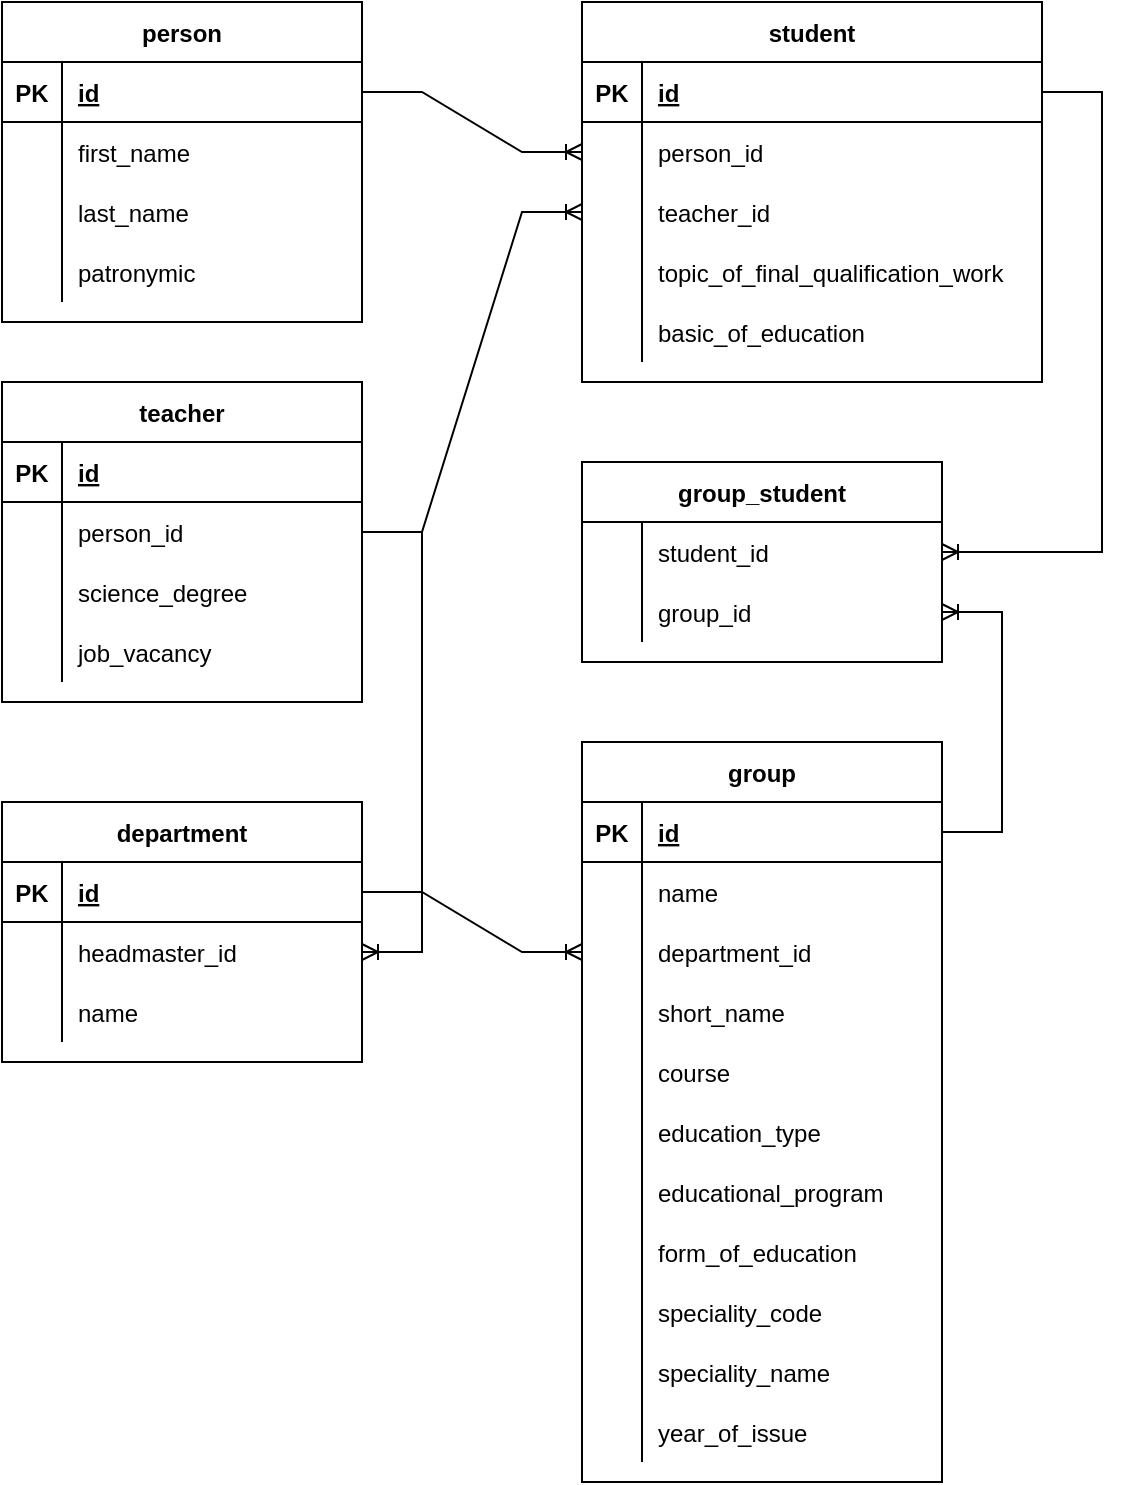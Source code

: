 <mxfile version="18.0.7" type="browser"><diagram id="2r8cOg1yitxSAJznLaby" name="Page-1"><mxGraphModel dx="1102" dy="614" grid="1" gridSize="10" guides="1" tooltips="1" connect="1" arrows="1" fold="1" page="1" pageScale="1" pageWidth="850" pageHeight="1100" math="0" shadow="0"><root><mxCell id="0"/><mxCell id="1" parent="0"/><mxCell id="mcve5sLpub2VLEiN9Zec-1" value="person" style="shape=table;startSize=30;container=1;collapsible=1;childLayout=tableLayout;fixedRows=1;rowLines=0;fontStyle=1;align=center;resizeLast=1;" parent="1" vertex="1"><mxGeometry x="40" y="50" width="180" height="160" as="geometry"/></mxCell><mxCell id="mcve5sLpub2VLEiN9Zec-2" value="" style="shape=tableRow;horizontal=0;startSize=0;swimlaneHead=0;swimlaneBody=0;fillColor=none;collapsible=0;dropTarget=0;points=[[0,0.5],[1,0.5]];portConstraint=eastwest;top=0;left=0;right=0;bottom=1;" parent="mcve5sLpub2VLEiN9Zec-1" vertex="1"><mxGeometry y="30" width="180" height="30" as="geometry"/></mxCell><mxCell id="mcve5sLpub2VLEiN9Zec-3" value="PK" style="shape=partialRectangle;connectable=0;fillColor=none;top=0;left=0;bottom=0;right=0;fontStyle=1;overflow=hidden;" parent="mcve5sLpub2VLEiN9Zec-2" vertex="1"><mxGeometry width="30" height="30" as="geometry"><mxRectangle width="30" height="30" as="alternateBounds"/></mxGeometry></mxCell><mxCell id="mcve5sLpub2VLEiN9Zec-4" value="id" style="shape=partialRectangle;connectable=0;fillColor=none;top=0;left=0;bottom=0;right=0;align=left;spacingLeft=6;fontStyle=5;overflow=hidden;" parent="mcve5sLpub2VLEiN9Zec-2" vertex="1"><mxGeometry x="30" width="150" height="30" as="geometry"><mxRectangle width="150" height="30" as="alternateBounds"/></mxGeometry></mxCell><mxCell id="mcve5sLpub2VLEiN9Zec-5" value="" style="shape=tableRow;horizontal=0;startSize=0;swimlaneHead=0;swimlaneBody=0;fillColor=none;collapsible=0;dropTarget=0;points=[[0,0.5],[1,0.5]];portConstraint=eastwest;top=0;left=0;right=0;bottom=0;" parent="mcve5sLpub2VLEiN9Zec-1" vertex="1"><mxGeometry y="60" width="180" height="30" as="geometry"/></mxCell><mxCell id="mcve5sLpub2VLEiN9Zec-6" value="" style="shape=partialRectangle;connectable=0;fillColor=none;top=0;left=0;bottom=0;right=0;editable=1;overflow=hidden;" parent="mcve5sLpub2VLEiN9Zec-5" vertex="1"><mxGeometry width="30" height="30" as="geometry"><mxRectangle width="30" height="30" as="alternateBounds"/></mxGeometry></mxCell><mxCell id="mcve5sLpub2VLEiN9Zec-7" value="first_name" style="shape=partialRectangle;connectable=0;fillColor=none;top=0;left=0;bottom=0;right=0;align=left;spacingLeft=6;overflow=hidden;" parent="mcve5sLpub2VLEiN9Zec-5" vertex="1"><mxGeometry x="30" width="150" height="30" as="geometry"><mxRectangle width="150" height="30" as="alternateBounds"/></mxGeometry></mxCell><mxCell id="mcve5sLpub2VLEiN9Zec-8" value="" style="shape=tableRow;horizontal=0;startSize=0;swimlaneHead=0;swimlaneBody=0;fillColor=none;collapsible=0;dropTarget=0;points=[[0,0.5],[1,0.5]];portConstraint=eastwest;top=0;left=0;right=0;bottom=0;" parent="mcve5sLpub2VLEiN9Zec-1" vertex="1"><mxGeometry y="90" width="180" height="30" as="geometry"/></mxCell><mxCell id="mcve5sLpub2VLEiN9Zec-9" value="" style="shape=partialRectangle;connectable=0;fillColor=none;top=0;left=0;bottom=0;right=0;editable=1;overflow=hidden;" parent="mcve5sLpub2VLEiN9Zec-8" vertex="1"><mxGeometry width="30" height="30" as="geometry"><mxRectangle width="30" height="30" as="alternateBounds"/></mxGeometry></mxCell><mxCell id="mcve5sLpub2VLEiN9Zec-10" value="last_name" style="shape=partialRectangle;connectable=0;fillColor=none;top=0;left=0;bottom=0;right=0;align=left;spacingLeft=6;overflow=hidden;" parent="mcve5sLpub2VLEiN9Zec-8" vertex="1"><mxGeometry x="30" width="150" height="30" as="geometry"><mxRectangle width="150" height="30" as="alternateBounds"/></mxGeometry></mxCell><mxCell id="mcve5sLpub2VLEiN9Zec-11" value="" style="shape=tableRow;horizontal=0;startSize=0;swimlaneHead=0;swimlaneBody=0;fillColor=none;collapsible=0;dropTarget=0;points=[[0,0.5],[1,0.5]];portConstraint=eastwest;top=0;left=0;right=0;bottom=0;" parent="mcve5sLpub2VLEiN9Zec-1" vertex="1"><mxGeometry y="120" width="180" height="30" as="geometry"/></mxCell><mxCell id="mcve5sLpub2VLEiN9Zec-12" value="" style="shape=partialRectangle;connectable=0;fillColor=none;top=0;left=0;bottom=0;right=0;editable=1;overflow=hidden;" parent="mcve5sLpub2VLEiN9Zec-11" vertex="1"><mxGeometry width="30" height="30" as="geometry"><mxRectangle width="30" height="30" as="alternateBounds"/></mxGeometry></mxCell><mxCell id="mcve5sLpub2VLEiN9Zec-13" value="patronymic" style="shape=partialRectangle;connectable=0;fillColor=none;top=0;left=0;bottom=0;right=0;align=left;spacingLeft=6;overflow=hidden;" parent="mcve5sLpub2VLEiN9Zec-11" vertex="1"><mxGeometry x="30" width="150" height="30" as="geometry"><mxRectangle width="150" height="30" as="alternateBounds"/></mxGeometry></mxCell><mxCell id="mcve5sLpub2VLEiN9Zec-27" value="teacher" style="shape=table;startSize=30;container=1;collapsible=1;childLayout=tableLayout;fixedRows=1;rowLines=0;fontStyle=1;align=center;resizeLast=1;" parent="1" vertex="1"><mxGeometry x="40" y="240" width="180" height="160" as="geometry"/></mxCell><mxCell id="mcve5sLpub2VLEiN9Zec-28" value="" style="shape=tableRow;horizontal=0;startSize=0;swimlaneHead=0;swimlaneBody=0;fillColor=none;collapsible=0;dropTarget=0;points=[[0,0.5],[1,0.5]];portConstraint=eastwest;top=0;left=0;right=0;bottom=1;" parent="mcve5sLpub2VLEiN9Zec-27" vertex="1"><mxGeometry y="30" width="180" height="30" as="geometry"/></mxCell><mxCell id="mcve5sLpub2VLEiN9Zec-29" value="PK" style="shape=partialRectangle;connectable=0;fillColor=none;top=0;left=0;bottom=0;right=0;fontStyle=1;overflow=hidden;" parent="mcve5sLpub2VLEiN9Zec-28" vertex="1"><mxGeometry width="30" height="30" as="geometry"><mxRectangle width="30" height="30" as="alternateBounds"/></mxGeometry></mxCell><mxCell id="mcve5sLpub2VLEiN9Zec-30" value="id" style="shape=partialRectangle;connectable=0;fillColor=none;top=0;left=0;bottom=0;right=0;align=left;spacingLeft=6;fontStyle=5;overflow=hidden;" parent="mcve5sLpub2VLEiN9Zec-28" vertex="1"><mxGeometry x="30" width="150" height="30" as="geometry"><mxRectangle width="150" height="30" as="alternateBounds"/></mxGeometry></mxCell><mxCell id="mcve5sLpub2VLEiN9Zec-31" value="" style="shape=tableRow;horizontal=0;startSize=0;swimlaneHead=0;swimlaneBody=0;fillColor=none;collapsible=0;dropTarget=0;points=[[0,0.5],[1,0.5]];portConstraint=eastwest;top=0;left=0;right=0;bottom=0;" parent="mcve5sLpub2VLEiN9Zec-27" vertex="1"><mxGeometry y="60" width="180" height="30" as="geometry"/></mxCell><mxCell id="mcve5sLpub2VLEiN9Zec-32" value="" style="shape=partialRectangle;connectable=0;fillColor=none;top=0;left=0;bottom=0;right=0;editable=1;overflow=hidden;" parent="mcve5sLpub2VLEiN9Zec-31" vertex="1"><mxGeometry width="30" height="30" as="geometry"><mxRectangle width="30" height="30" as="alternateBounds"/></mxGeometry></mxCell><mxCell id="mcve5sLpub2VLEiN9Zec-33" value="person_id" style="shape=partialRectangle;connectable=0;fillColor=none;top=0;left=0;bottom=0;right=0;align=left;spacingLeft=6;overflow=hidden;" parent="mcve5sLpub2VLEiN9Zec-31" vertex="1"><mxGeometry x="30" width="150" height="30" as="geometry"><mxRectangle width="150" height="30" as="alternateBounds"/></mxGeometry></mxCell><mxCell id="mcve5sLpub2VLEiN9Zec-34" value="" style="shape=tableRow;horizontal=0;startSize=0;swimlaneHead=0;swimlaneBody=0;fillColor=none;collapsible=0;dropTarget=0;points=[[0,0.5],[1,0.5]];portConstraint=eastwest;top=0;left=0;right=0;bottom=0;" parent="mcve5sLpub2VLEiN9Zec-27" vertex="1"><mxGeometry y="90" width="180" height="30" as="geometry"/></mxCell><mxCell id="mcve5sLpub2VLEiN9Zec-35" value="" style="shape=partialRectangle;connectable=0;fillColor=none;top=0;left=0;bottom=0;right=0;editable=1;overflow=hidden;" parent="mcve5sLpub2VLEiN9Zec-34" vertex="1"><mxGeometry width="30" height="30" as="geometry"><mxRectangle width="30" height="30" as="alternateBounds"/></mxGeometry></mxCell><mxCell id="mcve5sLpub2VLEiN9Zec-36" value="science_degree" style="shape=partialRectangle;connectable=0;fillColor=none;top=0;left=0;bottom=0;right=0;align=left;spacingLeft=6;overflow=hidden;" parent="mcve5sLpub2VLEiN9Zec-34" vertex="1"><mxGeometry x="30" width="150" height="30" as="geometry"><mxRectangle width="150" height="30" as="alternateBounds"/></mxGeometry></mxCell><mxCell id="mcve5sLpub2VLEiN9Zec-37" value="" style="shape=tableRow;horizontal=0;startSize=0;swimlaneHead=0;swimlaneBody=0;fillColor=none;collapsible=0;dropTarget=0;points=[[0,0.5],[1,0.5]];portConstraint=eastwest;top=0;left=0;right=0;bottom=0;" parent="mcve5sLpub2VLEiN9Zec-27" vertex="1"><mxGeometry y="120" width="180" height="30" as="geometry"/></mxCell><mxCell id="mcve5sLpub2VLEiN9Zec-38" value="" style="shape=partialRectangle;connectable=0;fillColor=none;top=0;left=0;bottom=0;right=0;editable=1;overflow=hidden;" parent="mcve5sLpub2VLEiN9Zec-37" vertex="1"><mxGeometry width="30" height="30" as="geometry"><mxRectangle width="30" height="30" as="alternateBounds"/></mxGeometry></mxCell><mxCell id="mcve5sLpub2VLEiN9Zec-39" value="job_vacancy" style="shape=partialRectangle;connectable=0;fillColor=none;top=0;left=0;bottom=0;right=0;align=left;spacingLeft=6;overflow=hidden;" parent="mcve5sLpub2VLEiN9Zec-37" vertex="1"><mxGeometry x="30" width="150" height="30" as="geometry"><mxRectangle width="150" height="30" as="alternateBounds"/></mxGeometry></mxCell><mxCell id="mcve5sLpub2VLEiN9Zec-40" value="student" style="shape=table;startSize=30;container=1;collapsible=1;childLayout=tableLayout;fixedRows=1;rowLines=0;fontStyle=1;align=center;resizeLast=1;" parent="1" vertex="1"><mxGeometry x="330" y="50" width="230" height="190" as="geometry"/></mxCell><mxCell id="mcve5sLpub2VLEiN9Zec-41" value="" style="shape=tableRow;horizontal=0;startSize=0;swimlaneHead=0;swimlaneBody=0;fillColor=none;collapsible=0;dropTarget=0;points=[[0,0.5],[1,0.5]];portConstraint=eastwest;top=0;left=0;right=0;bottom=1;" parent="mcve5sLpub2VLEiN9Zec-40" vertex="1"><mxGeometry y="30" width="230" height="30" as="geometry"/></mxCell><mxCell id="mcve5sLpub2VLEiN9Zec-42" value="PK" style="shape=partialRectangle;connectable=0;fillColor=none;top=0;left=0;bottom=0;right=0;fontStyle=1;overflow=hidden;" parent="mcve5sLpub2VLEiN9Zec-41" vertex="1"><mxGeometry width="30" height="30" as="geometry"><mxRectangle width="30" height="30" as="alternateBounds"/></mxGeometry></mxCell><mxCell id="mcve5sLpub2VLEiN9Zec-43" value="id" style="shape=partialRectangle;connectable=0;fillColor=none;top=0;left=0;bottom=0;right=0;align=left;spacingLeft=6;fontStyle=5;overflow=hidden;" parent="mcve5sLpub2VLEiN9Zec-41" vertex="1"><mxGeometry x="30" width="200" height="30" as="geometry"><mxRectangle width="200" height="30" as="alternateBounds"/></mxGeometry></mxCell><mxCell id="mcve5sLpub2VLEiN9Zec-44" value="" style="shape=tableRow;horizontal=0;startSize=0;swimlaneHead=0;swimlaneBody=0;fillColor=none;collapsible=0;dropTarget=0;points=[[0,0.5],[1,0.5]];portConstraint=eastwest;top=0;left=0;right=0;bottom=0;" parent="mcve5sLpub2VLEiN9Zec-40" vertex="1"><mxGeometry y="60" width="230" height="30" as="geometry"/></mxCell><mxCell id="mcve5sLpub2VLEiN9Zec-45" value="" style="shape=partialRectangle;connectable=0;fillColor=none;top=0;left=0;bottom=0;right=0;editable=1;overflow=hidden;" parent="mcve5sLpub2VLEiN9Zec-44" vertex="1"><mxGeometry width="30" height="30" as="geometry"><mxRectangle width="30" height="30" as="alternateBounds"/></mxGeometry></mxCell><mxCell id="mcve5sLpub2VLEiN9Zec-46" value="person_id" style="shape=partialRectangle;connectable=0;fillColor=none;top=0;left=0;bottom=0;right=0;align=left;spacingLeft=6;overflow=hidden;" parent="mcve5sLpub2VLEiN9Zec-44" vertex="1"><mxGeometry x="30" width="200" height="30" as="geometry"><mxRectangle width="200" height="30" as="alternateBounds"/></mxGeometry></mxCell><mxCell id="mcve5sLpub2VLEiN9Zec-47" value="" style="shape=tableRow;horizontal=0;startSize=0;swimlaneHead=0;swimlaneBody=0;fillColor=none;collapsible=0;dropTarget=0;points=[[0,0.5],[1,0.5]];portConstraint=eastwest;top=0;left=0;right=0;bottom=0;" parent="mcve5sLpub2VLEiN9Zec-40" vertex="1"><mxGeometry y="90" width="230" height="30" as="geometry"/></mxCell><mxCell id="mcve5sLpub2VLEiN9Zec-48" value="" style="shape=partialRectangle;connectable=0;fillColor=none;top=0;left=0;bottom=0;right=0;editable=1;overflow=hidden;" parent="mcve5sLpub2VLEiN9Zec-47" vertex="1"><mxGeometry width="30" height="30" as="geometry"><mxRectangle width="30" height="30" as="alternateBounds"/></mxGeometry></mxCell><mxCell id="mcve5sLpub2VLEiN9Zec-49" value="teacher_id" style="shape=partialRectangle;connectable=0;fillColor=none;top=0;left=0;bottom=0;right=0;align=left;spacingLeft=6;overflow=hidden;" parent="mcve5sLpub2VLEiN9Zec-47" vertex="1"><mxGeometry x="30" width="200" height="30" as="geometry"><mxRectangle width="200" height="30" as="alternateBounds"/></mxGeometry></mxCell><mxCell id="mcve5sLpub2VLEiN9Zec-50" value="" style="shape=tableRow;horizontal=0;startSize=0;swimlaneHead=0;swimlaneBody=0;fillColor=none;collapsible=0;dropTarget=0;points=[[0,0.5],[1,0.5]];portConstraint=eastwest;top=0;left=0;right=0;bottom=0;" parent="mcve5sLpub2VLEiN9Zec-40" vertex="1"><mxGeometry y="120" width="230" height="30" as="geometry"/></mxCell><mxCell id="mcve5sLpub2VLEiN9Zec-51" value="" style="shape=partialRectangle;connectable=0;fillColor=none;top=0;left=0;bottom=0;right=0;editable=1;overflow=hidden;" parent="mcve5sLpub2VLEiN9Zec-50" vertex="1"><mxGeometry width="30" height="30" as="geometry"><mxRectangle width="30" height="30" as="alternateBounds"/></mxGeometry></mxCell><mxCell id="mcve5sLpub2VLEiN9Zec-52" value="topic_of_final_qualification_work" style="shape=partialRectangle;connectable=0;fillColor=none;top=0;left=0;bottom=0;right=0;align=left;spacingLeft=6;overflow=hidden;" parent="mcve5sLpub2VLEiN9Zec-50" vertex="1"><mxGeometry x="30" width="200" height="30" as="geometry"><mxRectangle width="200" height="30" as="alternateBounds"/></mxGeometry></mxCell><mxCell id="mcve5sLpub2VLEiN9Zec-54" value="" style="shape=tableRow;horizontal=0;startSize=0;swimlaneHead=0;swimlaneBody=0;fillColor=none;collapsible=0;dropTarget=0;points=[[0,0.5],[1,0.5]];portConstraint=eastwest;top=0;left=0;right=0;bottom=0;" parent="mcve5sLpub2VLEiN9Zec-40" vertex="1"><mxGeometry y="150" width="230" height="30" as="geometry"/></mxCell><mxCell id="mcve5sLpub2VLEiN9Zec-55" value="" style="shape=partialRectangle;connectable=0;fillColor=none;top=0;left=0;bottom=0;right=0;editable=1;overflow=hidden;" parent="mcve5sLpub2VLEiN9Zec-54" vertex="1"><mxGeometry width="30" height="30" as="geometry"><mxRectangle width="30" height="30" as="alternateBounds"/></mxGeometry></mxCell><mxCell id="mcve5sLpub2VLEiN9Zec-56" value="basic_of_education" style="shape=partialRectangle;connectable=0;fillColor=none;top=0;left=0;bottom=0;right=0;align=left;spacingLeft=6;overflow=hidden;" parent="mcve5sLpub2VLEiN9Zec-54" vertex="1"><mxGeometry x="30" width="200" height="30" as="geometry"><mxRectangle width="200" height="30" as="alternateBounds"/></mxGeometry></mxCell><mxCell id="mcve5sLpub2VLEiN9Zec-57" value="group" style="shape=table;startSize=30;container=1;collapsible=1;childLayout=tableLayout;fixedRows=1;rowLines=0;fontStyle=1;align=center;resizeLast=1;" parent="1" vertex="1"><mxGeometry x="330" y="420" width="180" height="370" as="geometry"/></mxCell><mxCell id="mcve5sLpub2VLEiN9Zec-58" value="" style="shape=tableRow;horizontal=0;startSize=0;swimlaneHead=0;swimlaneBody=0;fillColor=none;collapsible=0;dropTarget=0;points=[[0,0.5],[1,0.5]];portConstraint=eastwest;top=0;left=0;right=0;bottom=1;" parent="mcve5sLpub2VLEiN9Zec-57" vertex="1"><mxGeometry y="30" width="180" height="30" as="geometry"/></mxCell><mxCell id="mcve5sLpub2VLEiN9Zec-59" value="PK" style="shape=partialRectangle;connectable=0;fillColor=none;top=0;left=0;bottom=0;right=0;fontStyle=1;overflow=hidden;" parent="mcve5sLpub2VLEiN9Zec-58" vertex="1"><mxGeometry width="30" height="30" as="geometry"><mxRectangle width="30" height="30" as="alternateBounds"/></mxGeometry></mxCell><mxCell id="mcve5sLpub2VLEiN9Zec-60" value="id" style="shape=partialRectangle;connectable=0;fillColor=none;top=0;left=0;bottom=0;right=0;align=left;spacingLeft=6;fontStyle=5;overflow=hidden;" parent="mcve5sLpub2VLEiN9Zec-58" vertex="1"><mxGeometry x="30" width="150" height="30" as="geometry"><mxRectangle width="150" height="30" as="alternateBounds"/></mxGeometry></mxCell><mxCell id="mcve5sLpub2VLEiN9Zec-61" value="" style="shape=tableRow;horizontal=0;startSize=0;swimlaneHead=0;swimlaneBody=0;fillColor=none;collapsible=0;dropTarget=0;points=[[0,0.5],[1,0.5]];portConstraint=eastwest;top=0;left=0;right=0;bottom=0;" parent="mcve5sLpub2VLEiN9Zec-57" vertex="1"><mxGeometry y="60" width="180" height="30" as="geometry"/></mxCell><mxCell id="mcve5sLpub2VLEiN9Zec-62" value="" style="shape=partialRectangle;connectable=0;fillColor=none;top=0;left=0;bottom=0;right=0;editable=1;overflow=hidden;" parent="mcve5sLpub2VLEiN9Zec-61" vertex="1"><mxGeometry width="30" height="30" as="geometry"><mxRectangle width="30" height="30" as="alternateBounds"/></mxGeometry></mxCell><mxCell id="mcve5sLpub2VLEiN9Zec-63" value="name" style="shape=partialRectangle;connectable=0;fillColor=none;top=0;left=0;bottom=0;right=0;align=left;spacingLeft=6;overflow=hidden;" parent="mcve5sLpub2VLEiN9Zec-61" vertex="1"><mxGeometry x="30" width="150" height="30" as="geometry"><mxRectangle width="150" height="30" as="alternateBounds"/></mxGeometry></mxCell><mxCell id="mcve5sLpub2VLEiN9Zec-107" value="" style="shape=tableRow;horizontal=0;startSize=0;swimlaneHead=0;swimlaneBody=0;fillColor=none;collapsible=0;dropTarget=0;points=[[0,0.5],[1,0.5]];portConstraint=eastwest;top=0;left=0;right=0;bottom=0;" parent="mcve5sLpub2VLEiN9Zec-57" vertex="1"><mxGeometry y="90" width="180" height="30" as="geometry"/></mxCell><mxCell id="mcve5sLpub2VLEiN9Zec-108" value="" style="shape=partialRectangle;connectable=0;fillColor=none;top=0;left=0;bottom=0;right=0;editable=1;overflow=hidden;" parent="mcve5sLpub2VLEiN9Zec-107" vertex="1"><mxGeometry width="30" height="30" as="geometry"><mxRectangle width="30" height="30" as="alternateBounds"/></mxGeometry></mxCell><mxCell id="mcve5sLpub2VLEiN9Zec-109" value="department_id" style="shape=partialRectangle;connectable=0;fillColor=none;top=0;left=0;bottom=0;right=0;align=left;spacingLeft=6;overflow=hidden;" parent="mcve5sLpub2VLEiN9Zec-107" vertex="1"><mxGeometry x="30" width="150" height="30" as="geometry"><mxRectangle width="150" height="30" as="alternateBounds"/></mxGeometry></mxCell><mxCell id="mcve5sLpub2VLEiN9Zec-64" value="" style="shape=tableRow;horizontal=0;startSize=0;swimlaneHead=0;swimlaneBody=0;fillColor=none;collapsible=0;dropTarget=0;points=[[0,0.5],[1,0.5]];portConstraint=eastwest;top=0;left=0;right=0;bottom=0;" parent="mcve5sLpub2VLEiN9Zec-57" vertex="1"><mxGeometry y="120" width="180" height="30" as="geometry"/></mxCell><mxCell id="mcve5sLpub2VLEiN9Zec-65" value="" style="shape=partialRectangle;connectable=0;fillColor=none;top=0;left=0;bottom=0;right=0;editable=1;overflow=hidden;" parent="mcve5sLpub2VLEiN9Zec-64" vertex="1"><mxGeometry width="30" height="30" as="geometry"><mxRectangle width="30" height="30" as="alternateBounds"/></mxGeometry></mxCell><mxCell id="mcve5sLpub2VLEiN9Zec-66" value="short_name" style="shape=partialRectangle;connectable=0;fillColor=none;top=0;left=0;bottom=0;right=0;align=left;spacingLeft=6;overflow=hidden;" parent="mcve5sLpub2VLEiN9Zec-64" vertex="1"><mxGeometry x="30" width="150" height="30" as="geometry"><mxRectangle width="150" height="30" as="alternateBounds"/></mxGeometry></mxCell><mxCell id="mcve5sLpub2VLEiN9Zec-67" value="" style="shape=tableRow;horizontal=0;startSize=0;swimlaneHead=0;swimlaneBody=0;fillColor=none;collapsible=0;dropTarget=0;points=[[0,0.5],[1,0.5]];portConstraint=eastwest;top=0;left=0;right=0;bottom=0;" parent="mcve5sLpub2VLEiN9Zec-57" vertex="1"><mxGeometry y="150" width="180" height="30" as="geometry"/></mxCell><mxCell id="mcve5sLpub2VLEiN9Zec-68" value="" style="shape=partialRectangle;connectable=0;fillColor=none;top=0;left=0;bottom=0;right=0;editable=1;overflow=hidden;" parent="mcve5sLpub2VLEiN9Zec-67" vertex="1"><mxGeometry width="30" height="30" as="geometry"><mxRectangle width="30" height="30" as="alternateBounds"/></mxGeometry></mxCell><mxCell id="mcve5sLpub2VLEiN9Zec-69" value="course" style="shape=partialRectangle;connectable=0;fillColor=none;top=0;left=0;bottom=0;right=0;align=left;spacingLeft=6;overflow=hidden;" parent="mcve5sLpub2VLEiN9Zec-67" vertex="1"><mxGeometry x="30" width="150" height="30" as="geometry"><mxRectangle width="150" height="30" as="alternateBounds"/></mxGeometry></mxCell><mxCell id="mcve5sLpub2VLEiN9Zec-83" value="" style="shape=tableRow;horizontal=0;startSize=0;swimlaneHead=0;swimlaneBody=0;fillColor=none;collapsible=0;dropTarget=0;points=[[0,0.5],[1,0.5]];portConstraint=eastwest;top=0;left=0;right=0;bottom=0;" parent="mcve5sLpub2VLEiN9Zec-57" vertex="1"><mxGeometry y="180" width="180" height="30" as="geometry"/></mxCell><mxCell id="mcve5sLpub2VLEiN9Zec-84" value="" style="shape=partialRectangle;connectable=0;fillColor=none;top=0;left=0;bottom=0;right=0;editable=1;overflow=hidden;" parent="mcve5sLpub2VLEiN9Zec-83" vertex="1"><mxGeometry width="30" height="30" as="geometry"><mxRectangle width="30" height="30" as="alternateBounds"/></mxGeometry></mxCell><mxCell id="mcve5sLpub2VLEiN9Zec-85" value="education_type" style="shape=partialRectangle;connectable=0;fillColor=none;top=0;left=0;bottom=0;right=0;align=left;spacingLeft=6;overflow=hidden;" parent="mcve5sLpub2VLEiN9Zec-83" vertex="1"><mxGeometry x="30" width="150" height="30" as="geometry"><mxRectangle width="150" height="30" as="alternateBounds"/></mxGeometry></mxCell><mxCell id="mcve5sLpub2VLEiN9Zec-86" value="" style="shape=tableRow;horizontal=0;startSize=0;swimlaneHead=0;swimlaneBody=0;fillColor=none;collapsible=0;dropTarget=0;points=[[0,0.5],[1,0.5]];portConstraint=eastwest;top=0;left=0;right=0;bottom=0;" parent="mcve5sLpub2VLEiN9Zec-57" vertex="1"><mxGeometry y="210" width="180" height="30" as="geometry"/></mxCell><mxCell id="mcve5sLpub2VLEiN9Zec-87" value="" style="shape=partialRectangle;connectable=0;fillColor=none;top=0;left=0;bottom=0;right=0;editable=1;overflow=hidden;" parent="mcve5sLpub2VLEiN9Zec-86" vertex="1"><mxGeometry width="30" height="30" as="geometry"><mxRectangle width="30" height="30" as="alternateBounds"/></mxGeometry></mxCell><mxCell id="mcve5sLpub2VLEiN9Zec-88" value="educational_program" style="shape=partialRectangle;connectable=0;fillColor=none;top=0;left=0;bottom=0;right=0;align=left;spacingLeft=6;overflow=hidden;" parent="mcve5sLpub2VLEiN9Zec-86" vertex="1"><mxGeometry x="30" width="150" height="30" as="geometry"><mxRectangle width="150" height="30" as="alternateBounds"/></mxGeometry></mxCell><mxCell id="mcve5sLpub2VLEiN9Zec-89" value="" style="shape=tableRow;horizontal=0;startSize=0;swimlaneHead=0;swimlaneBody=0;fillColor=none;collapsible=0;dropTarget=0;points=[[0,0.5],[1,0.5]];portConstraint=eastwest;top=0;left=0;right=0;bottom=0;" parent="mcve5sLpub2VLEiN9Zec-57" vertex="1"><mxGeometry y="240" width="180" height="30" as="geometry"/></mxCell><mxCell id="mcve5sLpub2VLEiN9Zec-90" value="" style="shape=partialRectangle;connectable=0;fillColor=none;top=0;left=0;bottom=0;right=0;editable=1;overflow=hidden;" parent="mcve5sLpub2VLEiN9Zec-89" vertex="1"><mxGeometry width="30" height="30" as="geometry"><mxRectangle width="30" height="30" as="alternateBounds"/></mxGeometry></mxCell><mxCell id="mcve5sLpub2VLEiN9Zec-91" value="form_of_education" style="shape=partialRectangle;connectable=0;fillColor=none;top=0;left=0;bottom=0;right=0;align=left;spacingLeft=6;overflow=hidden;" parent="mcve5sLpub2VLEiN9Zec-89" vertex="1"><mxGeometry x="30" width="150" height="30" as="geometry"><mxRectangle width="150" height="30" as="alternateBounds"/></mxGeometry></mxCell><mxCell id="mcve5sLpub2VLEiN9Zec-92" value="" style="shape=tableRow;horizontal=0;startSize=0;swimlaneHead=0;swimlaneBody=0;fillColor=none;collapsible=0;dropTarget=0;points=[[0,0.5],[1,0.5]];portConstraint=eastwest;top=0;left=0;right=0;bottom=0;" parent="mcve5sLpub2VLEiN9Zec-57" vertex="1"><mxGeometry y="270" width="180" height="30" as="geometry"/></mxCell><mxCell id="mcve5sLpub2VLEiN9Zec-93" value="" style="shape=partialRectangle;connectable=0;fillColor=none;top=0;left=0;bottom=0;right=0;editable=1;overflow=hidden;" parent="mcve5sLpub2VLEiN9Zec-92" vertex="1"><mxGeometry width="30" height="30" as="geometry"><mxRectangle width="30" height="30" as="alternateBounds"/></mxGeometry></mxCell><mxCell id="mcve5sLpub2VLEiN9Zec-94" value="speciality_code" style="shape=partialRectangle;connectable=0;fillColor=none;top=0;left=0;bottom=0;right=0;align=left;spacingLeft=6;overflow=hidden;" parent="mcve5sLpub2VLEiN9Zec-92" vertex="1"><mxGeometry x="30" width="150" height="30" as="geometry"><mxRectangle width="150" height="30" as="alternateBounds"/></mxGeometry></mxCell><mxCell id="mcve5sLpub2VLEiN9Zec-95" value="" style="shape=tableRow;horizontal=0;startSize=0;swimlaneHead=0;swimlaneBody=0;fillColor=none;collapsible=0;dropTarget=0;points=[[0,0.5],[1,0.5]];portConstraint=eastwest;top=0;left=0;right=0;bottom=0;" parent="mcve5sLpub2VLEiN9Zec-57" vertex="1"><mxGeometry y="300" width="180" height="30" as="geometry"/></mxCell><mxCell id="mcve5sLpub2VLEiN9Zec-96" value="" style="shape=partialRectangle;connectable=0;fillColor=none;top=0;left=0;bottom=0;right=0;editable=1;overflow=hidden;" parent="mcve5sLpub2VLEiN9Zec-95" vertex="1"><mxGeometry width="30" height="30" as="geometry"><mxRectangle width="30" height="30" as="alternateBounds"/></mxGeometry></mxCell><mxCell id="mcve5sLpub2VLEiN9Zec-97" value="speciality_name" style="shape=partialRectangle;connectable=0;fillColor=none;top=0;left=0;bottom=0;right=0;align=left;spacingLeft=6;overflow=hidden;" parent="mcve5sLpub2VLEiN9Zec-95" vertex="1"><mxGeometry x="30" width="150" height="30" as="geometry"><mxRectangle width="150" height="30" as="alternateBounds"/></mxGeometry></mxCell><mxCell id="mcve5sLpub2VLEiN9Zec-101" value="" style="shape=tableRow;horizontal=0;startSize=0;swimlaneHead=0;swimlaneBody=0;fillColor=none;collapsible=0;dropTarget=0;points=[[0,0.5],[1,0.5]];portConstraint=eastwest;top=0;left=0;right=0;bottom=0;" parent="mcve5sLpub2VLEiN9Zec-57" vertex="1"><mxGeometry y="330" width="180" height="30" as="geometry"/></mxCell><mxCell id="mcve5sLpub2VLEiN9Zec-102" value="" style="shape=partialRectangle;connectable=0;fillColor=none;top=0;left=0;bottom=0;right=0;editable=1;overflow=hidden;" parent="mcve5sLpub2VLEiN9Zec-101" vertex="1"><mxGeometry width="30" height="30" as="geometry"><mxRectangle width="30" height="30" as="alternateBounds"/></mxGeometry></mxCell><mxCell id="mcve5sLpub2VLEiN9Zec-103" value="year_of_issue" style="shape=partialRectangle;connectable=0;fillColor=none;top=0;left=0;bottom=0;right=0;align=left;spacingLeft=6;overflow=hidden;" parent="mcve5sLpub2VLEiN9Zec-101" vertex="1"><mxGeometry x="30" width="150" height="30" as="geometry"><mxRectangle width="150" height="30" as="alternateBounds"/></mxGeometry></mxCell><mxCell id="mcve5sLpub2VLEiN9Zec-70" value="group_student" style="shape=table;startSize=30;container=1;collapsible=1;childLayout=tableLayout;fixedRows=1;rowLines=0;fontStyle=1;align=center;resizeLast=1;" parent="1" vertex="1"><mxGeometry x="330" y="280" width="180" height="100" as="geometry"/></mxCell><mxCell id="mcve5sLpub2VLEiN9Zec-74" value="" style="shape=tableRow;horizontal=0;startSize=0;swimlaneHead=0;swimlaneBody=0;fillColor=none;collapsible=0;dropTarget=0;points=[[0,0.5],[1,0.5]];portConstraint=eastwest;top=0;left=0;right=0;bottom=0;" parent="mcve5sLpub2VLEiN9Zec-70" vertex="1"><mxGeometry y="30" width="180" height="30" as="geometry"/></mxCell><mxCell id="mcve5sLpub2VLEiN9Zec-75" value="" style="shape=partialRectangle;connectable=0;fillColor=none;top=0;left=0;bottom=0;right=0;editable=1;overflow=hidden;" parent="mcve5sLpub2VLEiN9Zec-74" vertex="1"><mxGeometry width="30" height="30" as="geometry"><mxRectangle width="30" height="30" as="alternateBounds"/></mxGeometry></mxCell><mxCell id="mcve5sLpub2VLEiN9Zec-76" value="student_id" style="shape=partialRectangle;connectable=0;fillColor=none;top=0;left=0;bottom=0;right=0;align=left;spacingLeft=6;overflow=hidden;" parent="mcve5sLpub2VLEiN9Zec-74" vertex="1"><mxGeometry x="30" width="150" height="30" as="geometry"><mxRectangle width="150" height="30" as="alternateBounds"/></mxGeometry></mxCell><mxCell id="mcve5sLpub2VLEiN9Zec-77" value="" style="shape=tableRow;horizontal=0;startSize=0;swimlaneHead=0;swimlaneBody=0;fillColor=none;collapsible=0;dropTarget=0;points=[[0,0.5],[1,0.5]];portConstraint=eastwest;top=0;left=0;right=0;bottom=0;" parent="mcve5sLpub2VLEiN9Zec-70" vertex="1"><mxGeometry y="60" width="180" height="30" as="geometry"/></mxCell><mxCell id="mcve5sLpub2VLEiN9Zec-78" value="" style="shape=partialRectangle;connectable=0;fillColor=none;top=0;left=0;bottom=0;right=0;editable=1;overflow=hidden;" parent="mcve5sLpub2VLEiN9Zec-77" vertex="1"><mxGeometry width="30" height="30" as="geometry"><mxRectangle width="30" height="30" as="alternateBounds"/></mxGeometry></mxCell><mxCell id="mcve5sLpub2VLEiN9Zec-79" value="group_id" style="shape=partialRectangle;connectable=0;fillColor=none;top=0;left=0;bottom=0;right=0;align=left;spacingLeft=6;overflow=hidden;" parent="mcve5sLpub2VLEiN9Zec-77" vertex="1"><mxGeometry x="30" width="150" height="30" as="geometry"><mxRectangle width="150" height="30" as="alternateBounds"/></mxGeometry></mxCell><mxCell id="mcve5sLpub2VLEiN9Zec-110" value="department" style="shape=table;startSize=30;container=1;collapsible=1;childLayout=tableLayout;fixedRows=1;rowLines=0;fontStyle=1;align=center;resizeLast=1;" parent="1" vertex="1"><mxGeometry x="40" y="450" width="180" height="130" as="geometry"/></mxCell><mxCell id="mcve5sLpub2VLEiN9Zec-111" value="" style="shape=tableRow;horizontal=0;startSize=0;swimlaneHead=0;swimlaneBody=0;fillColor=none;collapsible=0;dropTarget=0;points=[[0,0.5],[1,0.5]];portConstraint=eastwest;top=0;left=0;right=0;bottom=1;" parent="mcve5sLpub2VLEiN9Zec-110" vertex="1"><mxGeometry y="30" width="180" height="30" as="geometry"/></mxCell><mxCell id="mcve5sLpub2VLEiN9Zec-112" value="PK" style="shape=partialRectangle;connectable=0;fillColor=none;top=0;left=0;bottom=0;right=0;fontStyle=1;overflow=hidden;" parent="mcve5sLpub2VLEiN9Zec-111" vertex="1"><mxGeometry width="30" height="30" as="geometry"><mxRectangle width="30" height="30" as="alternateBounds"/></mxGeometry></mxCell><mxCell id="mcve5sLpub2VLEiN9Zec-113" value="id" style="shape=partialRectangle;connectable=0;fillColor=none;top=0;left=0;bottom=0;right=0;align=left;spacingLeft=6;fontStyle=5;overflow=hidden;" parent="mcve5sLpub2VLEiN9Zec-111" vertex="1"><mxGeometry x="30" width="150" height="30" as="geometry"><mxRectangle width="150" height="30" as="alternateBounds"/></mxGeometry></mxCell><mxCell id="mcve5sLpub2VLEiN9Zec-114" value="" style="shape=tableRow;horizontal=0;startSize=0;swimlaneHead=0;swimlaneBody=0;fillColor=none;collapsible=0;dropTarget=0;points=[[0,0.5],[1,0.5]];portConstraint=eastwest;top=0;left=0;right=0;bottom=0;" parent="mcve5sLpub2VLEiN9Zec-110" vertex="1"><mxGeometry y="60" width="180" height="30" as="geometry"/></mxCell><mxCell id="mcve5sLpub2VLEiN9Zec-115" value="" style="shape=partialRectangle;connectable=0;fillColor=none;top=0;left=0;bottom=0;right=0;editable=1;overflow=hidden;" parent="mcve5sLpub2VLEiN9Zec-114" vertex="1"><mxGeometry width="30" height="30" as="geometry"><mxRectangle width="30" height="30" as="alternateBounds"/></mxGeometry></mxCell><mxCell id="mcve5sLpub2VLEiN9Zec-116" value="headmaster_id" style="shape=partialRectangle;connectable=0;fillColor=none;top=0;left=0;bottom=0;right=0;align=left;spacingLeft=6;overflow=hidden;" parent="mcve5sLpub2VLEiN9Zec-114" vertex="1"><mxGeometry x="30" width="150" height="30" as="geometry"><mxRectangle width="150" height="30" as="alternateBounds"/></mxGeometry></mxCell><mxCell id="mcve5sLpub2VLEiN9Zec-117" value="" style="shape=tableRow;horizontal=0;startSize=0;swimlaneHead=0;swimlaneBody=0;fillColor=none;collapsible=0;dropTarget=0;points=[[0,0.5],[1,0.5]];portConstraint=eastwest;top=0;left=0;right=0;bottom=0;" parent="mcve5sLpub2VLEiN9Zec-110" vertex="1"><mxGeometry y="90" width="180" height="30" as="geometry"/></mxCell><mxCell id="mcve5sLpub2VLEiN9Zec-118" value="" style="shape=partialRectangle;connectable=0;fillColor=none;top=0;left=0;bottom=0;right=0;editable=1;overflow=hidden;" parent="mcve5sLpub2VLEiN9Zec-117" vertex="1"><mxGeometry width="30" height="30" as="geometry"><mxRectangle width="30" height="30" as="alternateBounds"/></mxGeometry></mxCell><mxCell id="mcve5sLpub2VLEiN9Zec-119" value="name" style="shape=partialRectangle;connectable=0;fillColor=none;top=0;left=0;bottom=0;right=0;align=left;spacingLeft=6;overflow=hidden;" parent="mcve5sLpub2VLEiN9Zec-117" vertex="1"><mxGeometry x="30" width="150" height="30" as="geometry"><mxRectangle width="150" height="30" as="alternateBounds"/></mxGeometry></mxCell><mxCell id="mcve5sLpub2VLEiN9Zec-123" value="" style="edgeStyle=entityRelationEdgeStyle;fontSize=12;html=1;endArrow=ERoneToMany;rounded=0;" parent="1" source="mcve5sLpub2VLEiN9Zec-2" target="mcve5sLpub2VLEiN9Zec-44" edge="1"><mxGeometry width="100" height="100" relative="1" as="geometry"><mxPoint x="530" y="460" as="sourcePoint"/><mxPoint x="630" y="360" as="targetPoint"/></mxGeometry></mxCell><mxCell id="mcve5sLpub2VLEiN9Zec-124" value="" style="edgeStyle=entityRelationEdgeStyle;fontSize=12;html=1;endArrow=ERoneToMany;rounded=0;" parent="1" source="mcve5sLpub2VLEiN9Zec-31" target="mcve5sLpub2VLEiN9Zec-47" edge="1"><mxGeometry width="100" height="100" relative="1" as="geometry"><mxPoint x="710" y="380" as="sourcePoint"/><mxPoint x="630" y="260" as="targetPoint"/></mxGeometry></mxCell><mxCell id="mcve5sLpub2VLEiN9Zec-125" value="" style="edgeStyle=entityRelationEdgeStyle;fontSize=12;html=1;endArrow=ERoneToMany;rounded=0;" parent="1" source="mcve5sLpub2VLEiN9Zec-58" target="mcve5sLpub2VLEiN9Zec-77" edge="1"><mxGeometry width="100" height="100" relative="1" as="geometry"><mxPoint x="520" y="280" as="sourcePoint"/><mxPoint x="620" y="180" as="targetPoint"/></mxGeometry></mxCell><mxCell id="mcve5sLpub2VLEiN9Zec-126" value="" style="edgeStyle=entityRelationEdgeStyle;fontSize=12;html=1;endArrow=ERoneToMany;rounded=0;" parent="1" source="mcve5sLpub2VLEiN9Zec-41" target="mcve5sLpub2VLEiN9Zec-74" edge="1"><mxGeometry width="100" height="100" relative="1" as="geometry"><mxPoint x="520" y="480" as="sourcePoint"/><mxPoint x="620" y="380" as="targetPoint"/></mxGeometry></mxCell><mxCell id="mcve5sLpub2VLEiN9Zec-127" value="" style="edgeStyle=entityRelationEdgeStyle;fontSize=12;html=1;endArrow=ERoneToMany;rounded=0;" parent="1" source="mcve5sLpub2VLEiN9Zec-111" target="mcve5sLpub2VLEiN9Zec-107" edge="1"><mxGeometry width="100" height="100" relative="1" as="geometry"><mxPoint x="530" y="560" as="sourcePoint"/><mxPoint x="630" y="460" as="targetPoint"/></mxGeometry></mxCell><mxCell id="mcve5sLpub2VLEiN9Zec-128" value="" style="edgeStyle=entityRelationEdgeStyle;fontSize=12;html=1;endArrow=ERoneToMany;rounded=0;" parent="1" source="mcve5sLpub2VLEiN9Zec-31" target="mcve5sLpub2VLEiN9Zec-114" edge="1"><mxGeometry width="100" height="100" relative="1" as="geometry"><mxPoint x="530" y="560" as="sourcePoint"/><mxPoint x="630" y="460" as="targetPoint"/></mxGeometry></mxCell></root></mxGraphModel></diagram></mxfile>